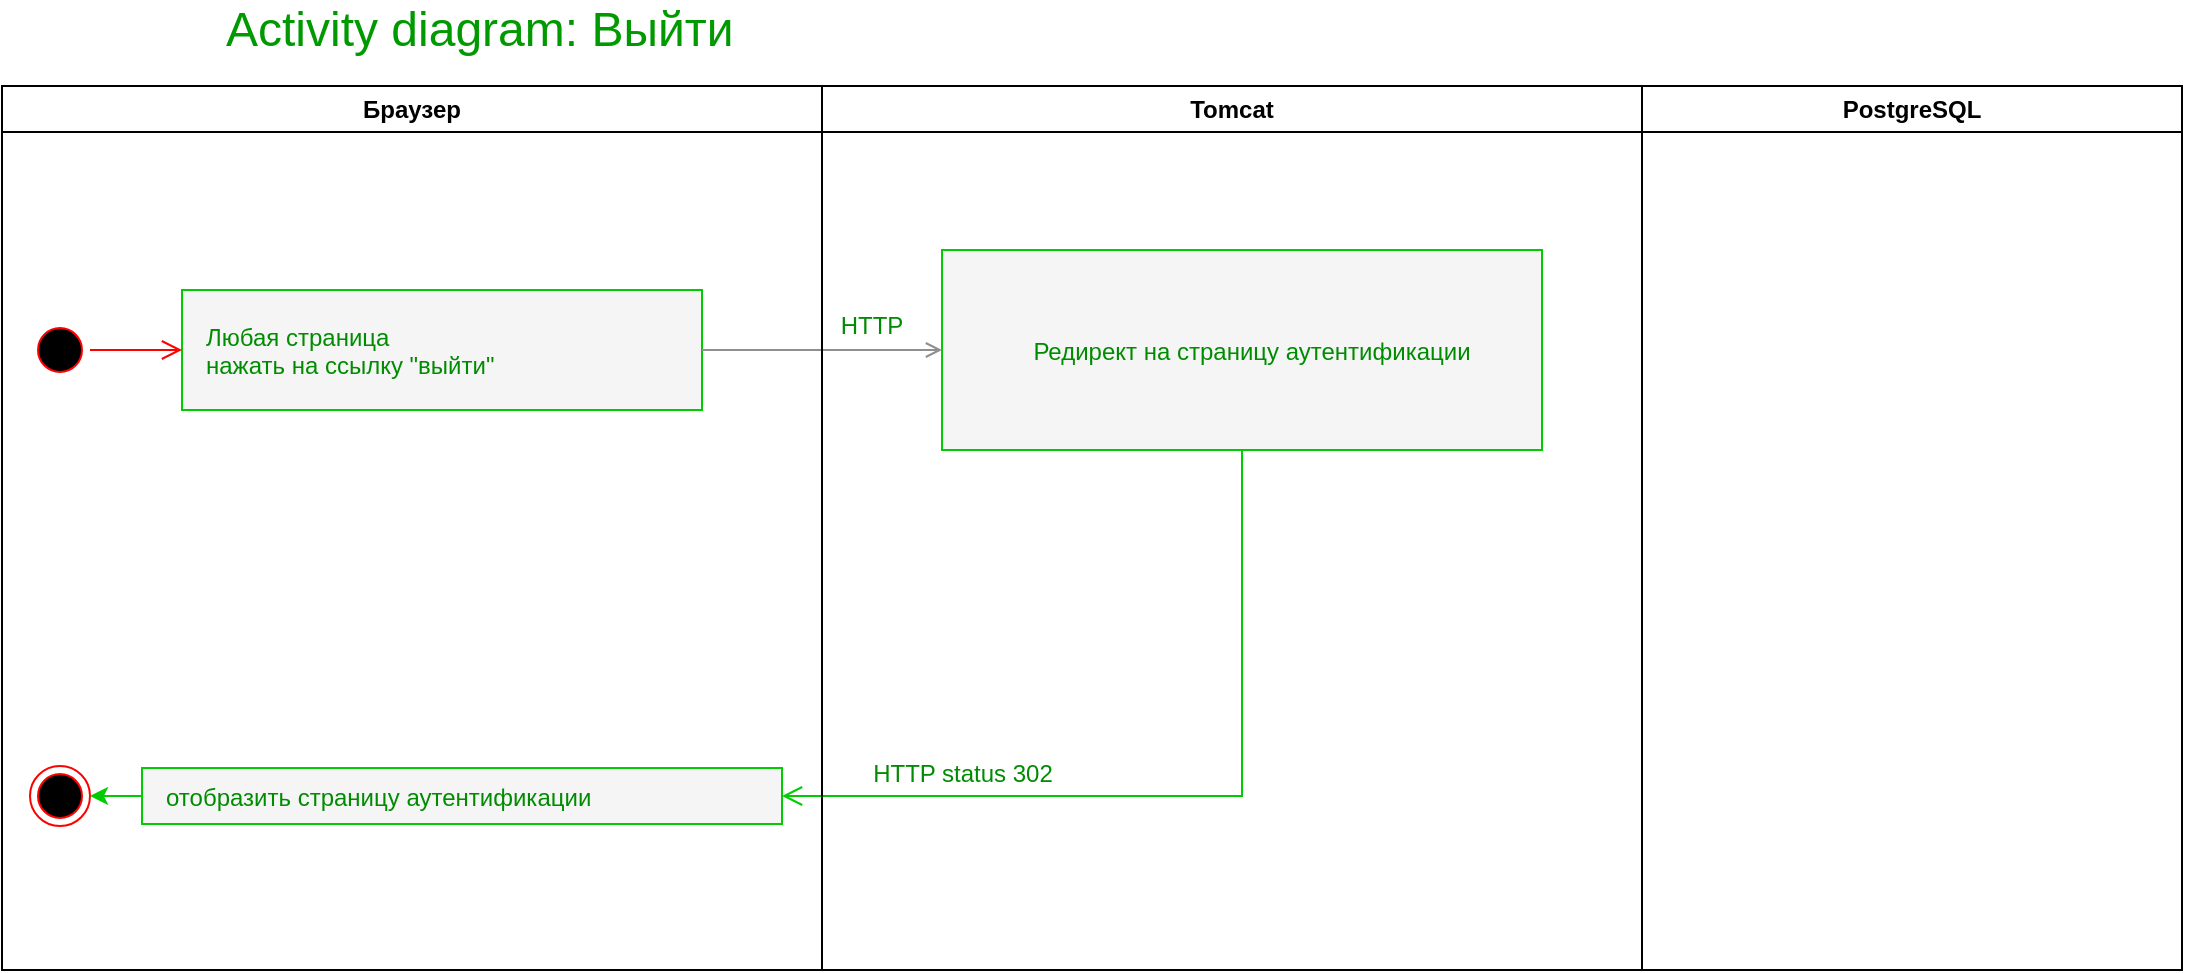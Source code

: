 <mxfile version="14.5.1" type="device"><diagram name="Page-1" id="e7e014a7-5840-1c2e-5031-d8a46d1fe8dd"><mxGraphModel dx="1086" dy="806" grid="1" gridSize="10" guides="1" tooltips="1" connect="1" arrows="1" fold="1" page="1" pageScale="1" pageWidth="1169" pageHeight="826" background="#ffffff" math="0" shadow="0"><root><mxCell id="0"/><mxCell id="1" parent="0"/><mxCell id="Vama4_EekcaHYRvys6HK-193" value="Любая страница&#10;нажать на ссылку &quot;выйти&quot;" style="align=left;spacingLeft=10;fillColor=#f5f5f5;strokeColor=#00CC00;fontColor=#008C00;container=0;" parent="1" vertex="1"><mxGeometry x="140" y="230" width="260" height="60" as="geometry"/></mxCell><mxCell id="ImypncF9MxeKrPkn1JXK-19" value="Activity diagram: Выйти" style="text;html=1;strokeColor=none;fillColor=none;align=left;verticalAlign=middle;whiteSpace=wrap;rounded=0;fontSize=24;fontColor=#009900;" parent="1" vertex="1"><mxGeometry x="160" y="90" width="890" height="20" as="geometry"/></mxCell><mxCell id="A_zFuHUPnh_Pb3COnnNI-1" value="Редирект на страницу аутентификации" style="align=center;spacingLeft=10;fillColor=#f5f5f5;strokeColor=#00CC00;fontColor=#008C00;container=0;verticalAlign=middle;" vertex="1" parent="1"><mxGeometry x="520" y="210" width="300" height="100" as="geometry"/></mxCell><mxCell id="A_zFuHUPnh_Pb3COnnNI-3" value="" style="edgeStyle=elbowEdgeStyle;elbow=horizontal;verticalAlign=bottom;endArrow=open;endSize=8;strokeColor=#FF0000;endFill=1;rounded=0" edge="1" parent="1" source="A_zFuHUPnh_Pb3COnnNI-5"><mxGeometry x="243" y="191" as="geometry"><mxPoint x="140" y="260" as="targetPoint"/></mxGeometry></mxCell><mxCell id="A_zFuHUPnh_Pb3COnnNI-4" value="" style="endArrow=open;endFill=1;rounded=0;exitX=1;exitY=0.5;exitDx=0;exitDy=0;fontColor=#00CC00;strokeWidth=1;strokeColor=#8F8F8F;" edge="1" parent="1" source="Vama4_EekcaHYRvys6HK-193"><mxGeometry x="520" y="374" as="geometry"><mxPoint x="520" y="260" as="targetPoint"/><mxPoint x="440" y="260" as="sourcePoint"/></mxGeometry></mxCell><mxCell id="A_zFuHUPnh_Pb3COnnNI-5" value="" style="ellipse;shape=startState;fillColor=#000000;strokeColor=#ff0000;container=0;" vertex="1" parent="1"><mxGeometry x="64" y="245" width="30" height="30" as="geometry"/></mxCell><mxCell id="A_zFuHUPnh_Pb3COnnNI-6" value="" style="ellipse;shape=endState;fillColor=#000000;strokeColor=#ff0000;container=0;" vertex="1" parent="1"><mxGeometry x="64" y="468" width="30" height="30" as="geometry"/></mxCell><mxCell id="A_zFuHUPnh_Pb3COnnNI-7" value="" style="edgeStyle=elbowEdgeStyle;elbow=horizontal;verticalAlign=bottom;endArrow=open;endSize=8;endFill=1;rounded=0;exitX=0.5;exitY=1;exitDx=0;exitDy=0;strokeColor=#00CC00;entryX=1;entryY=0.5;entryDx=0;entryDy=0;" edge="1" parent="1" source="A_zFuHUPnh_Pb3COnnNI-1" target="A_zFuHUPnh_Pb3COnnNI-9"><mxGeometry x="130" y="25" as="geometry"><mxPoint x="450" y="483" as="targetPoint"/><mxPoint x="521" y="483" as="sourcePoint"/><Array as="points"><mxPoint x="670" y="390"/></Array></mxGeometry></mxCell><mxCell id="A_zFuHUPnh_Pb3COnnNI-9" value="отобразить страницу аутентификации" style="align=left;spacingLeft=10;fillColor=#f5f5f5;strokeColor=#00CC00;fontColor=#008C00;container=0;" vertex="1" parent="1"><mxGeometry x="120" y="469" width="320" height="28" as="geometry"/></mxCell><mxCell id="A_zFuHUPnh_Pb3COnnNI-10" value="" style="endArrow=classic;html=1;strokeColor=#00CC00;strokeWidth=1;fontSize=24;fontColor=#009900;entryX=1;entryY=0.5;entryDx=0;entryDy=0;exitX=0;exitY=0.5;exitDx=0;exitDy=0;" edge="1" parent="1" source="A_zFuHUPnh_Pb3COnnNI-9" target="A_zFuHUPnh_Pb3COnnNI-6"><mxGeometry width="50" height="50" relative="1" as="geometry"><mxPoint x="563" y="569" as="sourcePoint"/><mxPoint x="613" y="519" as="targetPoint"/></mxGeometry></mxCell><mxCell id="A_zFuHUPnh_Pb3COnnNI-11" value="Браузер" style="swimlane;whiteSpace=wrap" vertex="1" parent="1"><mxGeometry x="50" y="128" width="410" height="442" as="geometry"/></mxCell><mxCell id="A_zFuHUPnh_Pb3COnnNI-12" value="HTTP" style="text;html=1;fillColor=none;align=center;verticalAlign=middle;whiteSpace=wrap;rounded=0;fontColor=#008C00;container=0;" vertex="1" parent="1"><mxGeometry x="460" y="238" width="50" height="20" as="geometry"/></mxCell><mxCell id="A_zFuHUPnh_Pb3COnnNI-13" value="Tomcat" style="swimlane;whiteSpace=wrap" vertex="1" parent="1"><mxGeometry x="460" y="128" width="410" height="442" as="geometry"/></mxCell><mxCell id="A_zFuHUPnh_Pb3COnnNI-14" value="HTTP status 302" style="text;html=1;fillColor=none;align=center;verticalAlign=middle;whiteSpace=wrap;rounded=0;fontColor=#008C00;container=0;" vertex="1" parent="A_zFuHUPnh_Pb3COnnNI-13"><mxGeometry x="10" y="334" width="121" height="20" as="geometry"/></mxCell><mxCell id="A_zFuHUPnh_Pb3COnnNI-15" value="PostgreSQL" style="swimlane;whiteSpace=wrap" vertex="1" parent="1"><mxGeometry x="870" y="128" width="270" height="442" as="geometry"/></mxCell></root></mxGraphModel></diagram></mxfile>